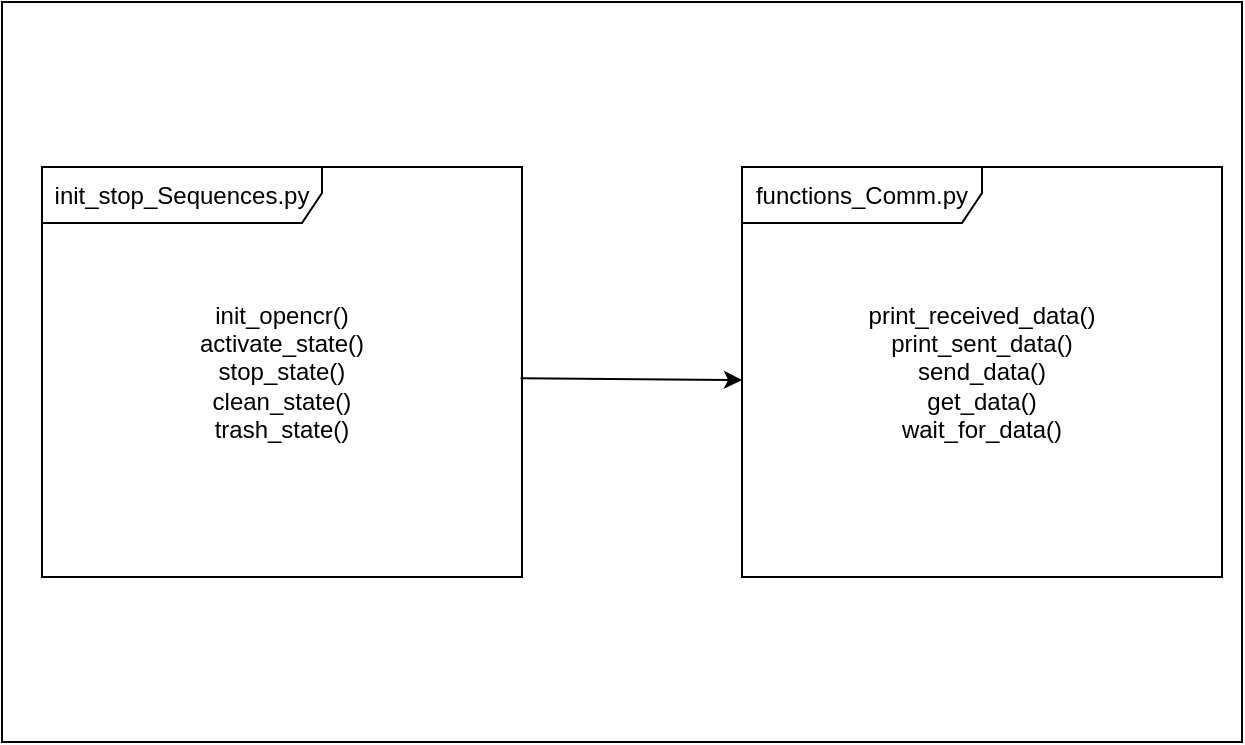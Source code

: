 <mxfile version="14.8.2" type="device"><diagram id="cXN6zIDP9_rR_AkF2sRN" name="Page-1"><mxGraphModel dx="1022" dy="428" grid="1" gridSize="10" guides="1" tooltips="1" connect="1" arrows="1" fold="1" page="1" pageScale="1" pageWidth="1100" pageHeight="850" math="0" shadow="0"><root><mxCell id="0"/><mxCell id="1" parent="0"/><mxCell id="sp6mraM_lubI-qPEQoHk-1" value="" style="rounded=0;whiteSpace=wrap;html=1;" vertex="1" parent="1"><mxGeometry x="180" y="50" width="620" height="370" as="geometry"/></mxCell><mxCell id="sp6mraM_lubI-qPEQoHk-2" value="init_stop_Sequences.py" style="shape=umlFrame;whiteSpace=wrap;html=1;width=140;height=28;" vertex="1" parent="1"><mxGeometry x="200" y="132.5" width="240" height="205" as="geometry"/></mxCell><mxCell id="sp6mraM_lubI-qPEQoHk-3" value="functions_Comm.py" style="shape=umlFrame;whiteSpace=wrap;html=1;width=120;height=28;" vertex="1" parent="1"><mxGeometry x="550" y="132.5" width="240" height="205" as="geometry"/></mxCell><mxCell id="sp6mraM_lubI-qPEQoHk-4" value="" style="endArrow=classic;html=1;exitX=0.997;exitY=0.515;exitDx=0;exitDy=0;exitPerimeter=0;" edge="1" parent="1" source="sp6mraM_lubI-qPEQoHk-2"><mxGeometry width="50" height="50" relative="1" as="geometry"><mxPoint x="500" y="250" as="sourcePoint"/><mxPoint x="550" y="239" as="targetPoint"/></mxGeometry></mxCell><mxCell id="sp6mraM_lubI-qPEQoHk-5" value="init_opencr()&lt;br&gt;activate_state()&lt;br&gt;stop_state()&lt;br&gt;clean_state()&lt;br&gt;trash_state()" style="text;html=1;strokeColor=none;fillColor=none;align=center;verticalAlign=middle;whiteSpace=wrap;rounded=0;" vertex="1" parent="1"><mxGeometry x="275" y="190" width="90" height="90" as="geometry"/></mxCell><mxCell id="sp6mraM_lubI-qPEQoHk-6" value="print_received_data()&lt;br&gt;print_sent_data()&lt;br&gt;send_data()&lt;br&gt;get_data()&lt;br&gt;wait_for_data()" style="text;html=1;strokeColor=none;fillColor=none;align=center;verticalAlign=middle;whiteSpace=wrap;rounded=0;" vertex="1" parent="1"><mxGeometry x="610" y="187.5" width="120" height="95" as="geometry"/></mxCell></root></mxGraphModel></diagram></mxfile>